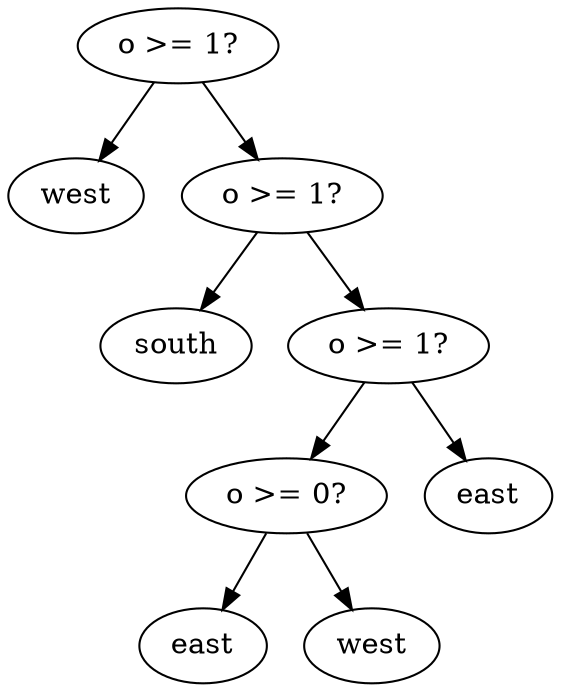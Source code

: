 digraph tree {
    "0x0" [label="o >= 1?"];
    "0x1" [label="west"];
    "0x2" [label="o >= 1?"];
    "0x3" [label="south"];
    "0x4" [label="o >= 1?"];
    "0x5" [label="o >= 0?"];
    "0x6" [label="east"];
    "0x7" [label="west"];
    "0x8" [label="east"];
    "0x0" -> "0x1";
    "0x0" -> "0x2";
    "0x2" -> "0x3";
    "0x2" -> "0x4";
    "0x4" -> "0x5";
    "0x4" -> "0x8";
    "0x5" -> "0x6";
    "0x5" -> "0x7";
}
